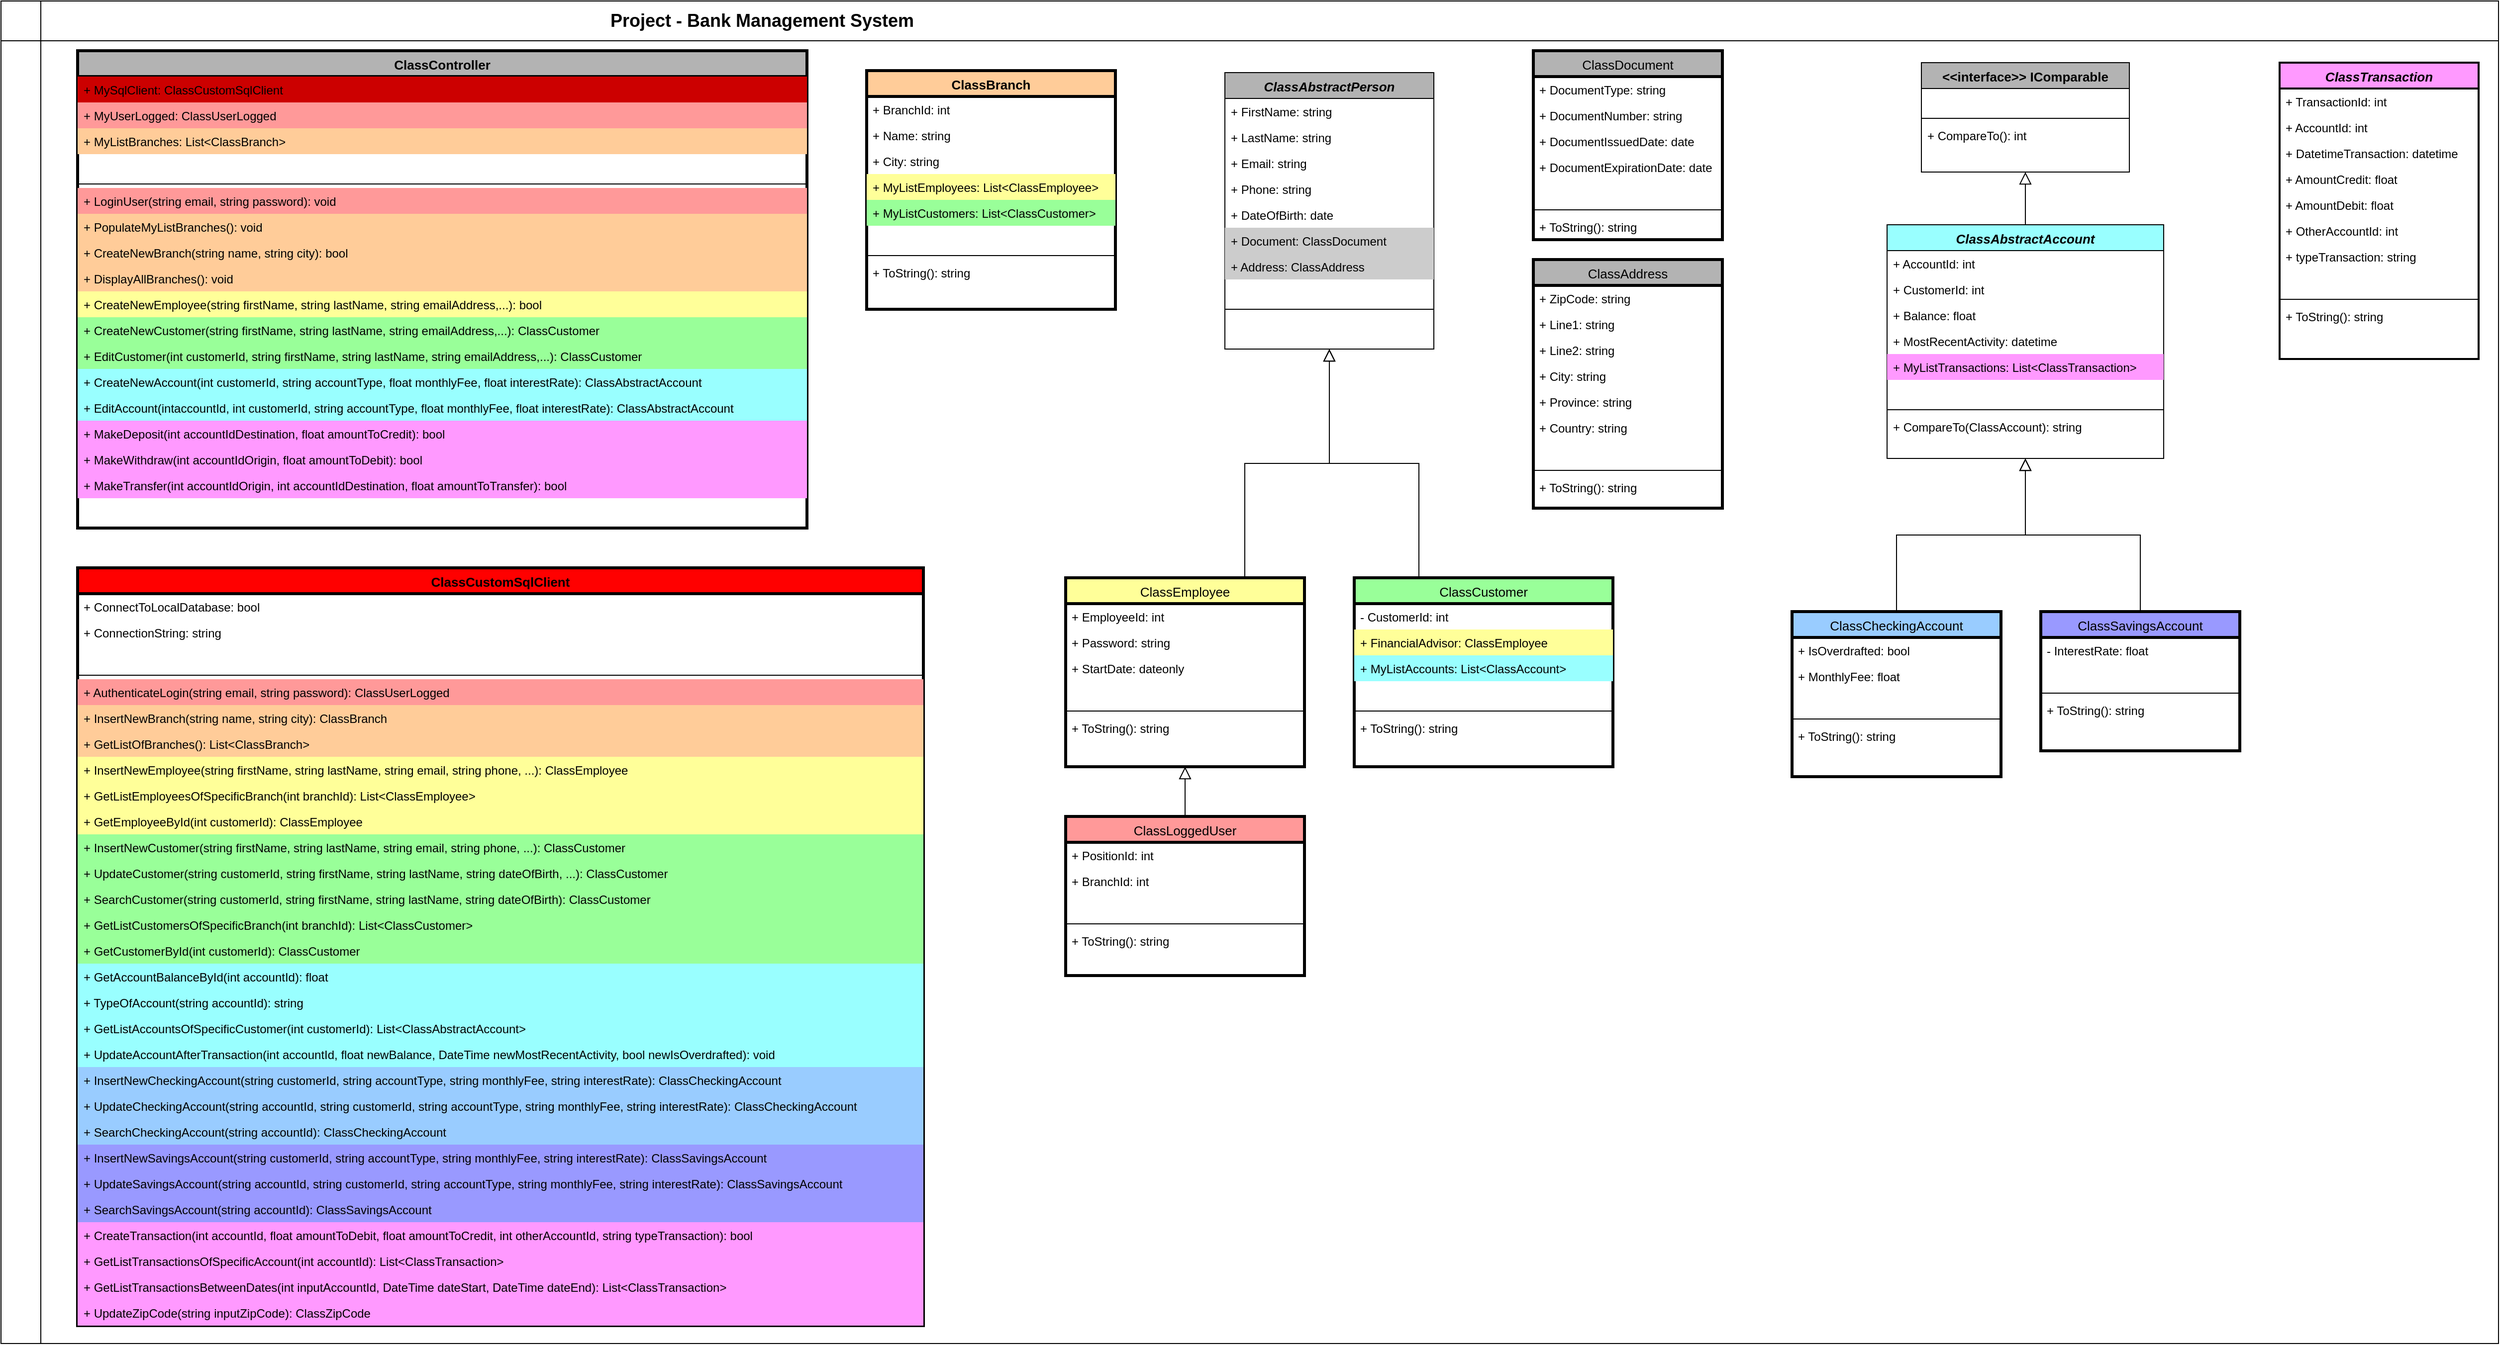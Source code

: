 <mxfile version="21.5.0" type="device">
  <diagram id="C5RBs43oDa-KdzZeNtuy" name="Page-1">
    <mxGraphModel dx="2551" dy="1335" grid="1" gridSize="10" guides="1" tooltips="1" connect="1" arrows="1" fold="1" page="1" pageScale="1" pageWidth="827" pageHeight="1169" math="0" shadow="0">
      <root>
        <mxCell id="WIyWlLk6GJQsqaUBKTNV-0" />
        <mxCell id="WIyWlLk6GJQsqaUBKTNV-1" parent="WIyWlLk6GJQsqaUBKTNV-0" />
        <mxCell id="bWELumP_BHfffEaQlAh1-49" value="" style="shape=internalStorage;whiteSpace=wrap;html=1;backgroundOutline=1;dx=40;dy=40;movable=1;resizable=1;rotatable=1;deletable=1;editable=1;locked=0;connectable=1;" parent="WIyWlLk6GJQsqaUBKTNV-1" vertex="1">
          <mxGeometry x="100" y="60" width="2510" height="1350" as="geometry" />
        </mxCell>
        <mxCell id="bWELumP_BHfffEaQlAh1-0" value="ClassBranch" style="swimlane;fontStyle=1;align=center;verticalAlign=top;childLayout=stackLayout;horizontal=1;startSize=26;horizontalStack=0;resizeParent=1;resizeLast=0;collapsible=1;marginBottom=0;rounded=0;shadow=0;strokeWidth=3;fillColor=#FFCC99;fontSize=13;" parent="WIyWlLk6GJQsqaUBKTNV-1" vertex="1">
          <mxGeometry x="970" y="130" width="250" height="240" as="geometry">
            <mxRectangle x="230" y="140" width="160" height="26" as="alternateBounds" />
          </mxGeometry>
        </mxCell>
        <mxCell id="_OIX7uprU67MnlCqu99Z-2" value="+ BranchId: int" style="text;align=left;verticalAlign=top;spacingLeft=4;spacingRight=4;overflow=hidden;rotatable=0;points=[[0,0.5],[1,0.5]];portConstraint=eastwest;rounded=0;shadow=0;html=0;" parent="bWELumP_BHfffEaQlAh1-0" vertex="1">
          <mxGeometry y="26" width="250" height="26" as="geometry" />
        </mxCell>
        <mxCell id="bWELumP_BHfffEaQlAh1-7" value="+ Name: string" style="text;align=left;verticalAlign=top;spacingLeft=4;spacingRight=4;overflow=hidden;rotatable=0;points=[[0,0.5],[1,0.5]];portConstraint=eastwest;rounded=0;shadow=0;html=0;" parent="bWELumP_BHfffEaQlAh1-0" vertex="1">
          <mxGeometry y="52" width="250" height="26" as="geometry" />
        </mxCell>
        <mxCell id="bWELumP_BHfffEaQlAh1-3" value="+ City: string" style="text;align=left;verticalAlign=top;spacingLeft=4;spacingRight=4;overflow=hidden;rotatable=0;points=[[0,0.5],[1,0.5]];portConstraint=eastwest;rounded=0;shadow=0;html=0;" parent="bWELumP_BHfffEaQlAh1-0" vertex="1">
          <mxGeometry y="78" width="250" height="26" as="geometry" />
        </mxCell>
        <mxCell id="bWELumP_BHfffEaQlAh1-2" value="+ MyListEmployees: List&lt;ClassEmployee&gt;" style="text;align=left;verticalAlign=top;spacingLeft=4;spacingRight=4;overflow=hidden;rotatable=0;points=[[0,0.5],[1,0.5]];portConstraint=eastwest;rounded=0;shadow=0;html=0;fillColor=#FFFF99;" parent="bWELumP_BHfffEaQlAh1-0" vertex="1">
          <mxGeometry y="104" width="250" height="26" as="geometry" />
        </mxCell>
        <mxCell id="bWELumP_BHfffEaQlAh1-1" value="+ MyListCustomers: List&lt;ClassCustomer&gt;" style="text;align=left;verticalAlign=top;spacingLeft=4;spacingRight=4;overflow=hidden;rotatable=0;points=[[0,0.5],[1,0.5]];portConstraint=eastwest;fillColor=#99FF99;" parent="bWELumP_BHfffEaQlAh1-0" vertex="1">
          <mxGeometry y="130" width="250" height="26" as="geometry" />
        </mxCell>
        <mxCell id="j_w2-yclpcb8d9SSP0bC-12" value=" " style="text;align=left;verticalAlign=top;spacingLeft=4;spacingRight=4;overflow=hidden;rotatable=0;points=[[0,0.5],[1,0.5]];portConstraint=eastwest;rounded=0;shadow=0;html=0;" parent="bWELumP_BHfffEaQlAh1-0" vertex="1">
          <mxGeometry y="156" width="250" height="26" as="geometry" />
        </mxCell>
        <mxCell id="bWELumP_BHfffEaQlAh1-4" value="" style="line;html=1;strokeWidth=1;align=left;verticalAlign=middle;spacingTop=-1;spacingLeft=3;spacingRight=3;rotatable=0;labelPosition=right;points=[];portConstraint=eastwest;" parent="bWELumP_BHfffEaQlAh1-0" vertex="1">
          <mxGeometry y="182" width="250" height="8" as="geometry" />
        </mxCell>
        <mxCell id="bWELumP_BHfffEaQlAh1-11" value="+ ToString(): string" style="text;align=left;verticalAlign=top;spacingLeft=4;spacingRight=4;overflow=hidden;rotatable=0;points=[[0,0.5],[1,0.5]];portConstraint=eastwest;" parent="bWELumP_BHfffEaQlAh1-0" vertex="1">
          <mxGeometry y="190" width="250" height="26" as="geometry" />
        </mxCell>
        <mxCell id="bWELumP_BHfffEaQlAh1-12" value="ClassAbstractPerson" style="swimlane;fontStyle=3;align=center;verticalAlign=top;childLayout=stackLayout;horizontal=1;startSize=26;horizontalStack=0;resizeParent=1;resizeLast=0;collapsible=1;marginBottom=0;rounded=0;shadow=0;strokeWidth=1;fillColor=#B3B3B3;fontSize=13;" parent="WIyWlLk6GJQsqaUBKTNV-1" vertex="1">
          <mxGeometry x="1330" y="132" width="210" height="278" as="geometry">
            <mxRectangle x="230" y="140" width="160" height="26" as="alternateBounds" />
          </mxGeometry>
        </mxCell>
        <mxCell id="SCwp3JF2IgFrRKz5RJRV-0" value="+ FirstName: string" style="text;align=left;verticalAlign=top;spacingLeft=4;spacingRight=4;overflow=hidden;rotatable=0;points=[[0,0.5],[1,0.5]];portConstraint=eastwest;rounded=0;shadow=0;html=0;" parent="bWELumP_BHfffEaQlAh1-12" vertex="1">
          <mxGeometry y="26" width="210" height="26" as="geometry" />
        </mxCell>
        <mxCell id="SCwp3JF2IgFrRKz5RJRV-1" value="+ LastName: string" style="text;align=left;verticalAlign=top;spacingLeft=4;spacingRight=4;overflow=hidden;rotatable=0;points=[[0,0.5],[1,0.5]];portConstraint=eastwest;rounded=0;shadow=0;html=0;" parent="bWELumP_BHfffEaQlAh1-12" vertex="1">
          <mxGeometry y="52" width="210" height="26" as="geometry" />
        </mxCell>
        <mxCell id="IxDawxTMTsxduQkfH4O1-29" value="+ Email: string" style="text;align=left;verticalAlign=top;spacingLeft=4;spacingRight=4;overflow=hidden;rotatable=0;points=[[0,0.5],[1,0.5]];portConstraint=eastwest;rounded=0;shadow=0;html=0;" parent="bWELumP_BHfffEaQlAh1-12" vertex="1">
          <mxGeometry y="78" width="210" height="26" as="geometry" />
        </mxCell>
        <mxCell id="SCwp3JF2IgFrRKz5RJRV-6" value="+ Phone: string" style="text;align=left;verticalAlign=top;spacingLeft=4;spacingRight=4;overflow=hidden;rotatable=0;points=[[0,0.5],[1,0.5]];portConstraint=eastwest;rounded=0;shadow=0;html=0;" parent="bWELumP_BHfffEaQlAh1-12" vertex="1">
          <mxGeometry y="104" width="210" height="26" as="geometry" />
        </mxCell>
        <mxCell id="SCwp3JF2IgFrRKz5RJRV-3" value="+ DateOfBirth: date" style="text;align=left;verticalAlign=top;spacingLeft=4;spacingRight=4;overflow=hidden;rotatable=0;points=[[0,0.5],[1,0.5]];portConstraint=eastwest;rounded=0;shadow=0;html=0;" parent="bWELumP_BHfffEaQlAh1-12" vertex="1">
          <mxGeometry y="130" width="210" height="26" as="geometry" />
        </mxCell>
        <mxCell id="SCwp3JF2IgFrRKz5RJRV-2" value="+ Document: ClassDocument" style="text;align=left;verticalAlign=top;spacingLeft=4;spacingRight=4;overflow=hidden;rotatable=0;points=[[0,0.5],[1,0.5]];portConstraint=eastwest;rounded=0;shadow=0;html=0;fillColor=#CCCCCC;" parent="bWELumP_BHfffEaQlAh1-12" vertex="1">
          <mxGeometry y="156" width="210" height="26" as="geometry" />
        </mxCell>
        <mxCell id="SCwp3JF2IgFrRKz5RJRV-4" value="+ Address: ClassAddress" style="text;align=left;verticalAlign=top;spacingLeft=4;spacingRight=4;overflow=hidden;rotatable=0;points=[[0,0.5],[1,0.5]];portConstraint=eastwest;rounded=0;shadow=0;html=0;fillColor=#CCCCCC;" parent="bWELumP_BHfffEaQlAh1-12" vertex="1">
          <mxGeometry y="182" width="210" height="26" as="geometry" />
        </mxCell>
        <mxCell id="j_w2-yclpcb8d9SSP0bC-13" value=" " style="text;align=left;verticalAlign=top;spacingLeft=4;spacingRight=4;overflow=hidden;rotatable=0;points=[[0,0.5],[1,0.5]];portConstraint=eastwest;rounded=0;shadow=0;html=0;" parent="bWELumP_BHfffEaQlAh1-12" vertex="1">
          <mxGeometry y="208" width="210" height="26" as="geometry" />
        </mxCell>
        <mxCell id="bWELumP_BHfffEaQlAh1-17" value="" style="line;html=1;strokeWidth=1;align=left;verticalAlign=middle;spacingTop=-1;spacingLeft=3;spacingRight=3;rotatable=0;labelPosition=right;points=[];portConstraint=eastwest;" parent="bWELumP_BHfffEaQlAh1-12" vertex="1">
          <mxGeometry y="234" width="210" height="8" as="geometry" />
        </mxCell>
        <mxCell id="bWELumP_BHfffEaQlAh1-23" value="ClassController" style="swimlane;fontStyle=1;align=center;verticalAlign=top;childLayout=stackLayout;horizontal=1;startSize=26;horizontalStack=0;resizeParent=1;resizeLast=0;collapsible=1;marginBottom=0;rounded=0;shadow=0;strokeWidth=3;fillColor=#B3B3B3;fontSize=13;" parent="WIyWlLk6GJQsqaUBKTNV-1" vertex="1">
          <mxGeometry x="177" y="110" width="733" height="480" as="geometry">
            <mxRectangle x="230" y="140" width="160" height="26" as="alternateBounds" />
          </mxGeometry>
        </mxCell>
        <mxCell id="IxDawxTMTsxduQkfH4O1-27" value="+ MySqlClient: ClassCustomSqlClient " style="text;align=left;verticalAlign=top;spacingLeft=4;spacingRight=4;overflow=hidden;rotatable=0;points=[[0,0.5],[1,0.5]];portConstraint=eastwest;rounded=0;shadow=0;html=0;fillColor=#CC0000;" parent="bWELumP_BHfffEaQlAh1-23" vertex="1">
          <mxGeometry y="26" width="733" height="26" as="geometry" />
        </mxCell>
        <mxCell id="P_RWplNVgwr7PQFw1oM7-15" value="+ MyUserLogged: ClassUserLogged" style="text;align=left;verticalAlign=top;spacingLeft=4;spacingRight=4;overflow=hidden;rotatable=0;points=[[0,0.5],[1,0.5]];portConstraint=eastwest;rounded=0;shadow=0;html=0;fillColor=#FF9999;" parent="bWELumP_BHfffEaQlAh1-23" vertex="1">
          <mxGeometry y="52" width="733" height="26" as="geometry" />
        </mxCell>
        <mxCell id="bWELumP_BHfffEaQlAh1-25" value="+ MyListBranches: List&lt;ClassBranch&gt;" style="text;align=left;verticalAlign=top;spacingLeft=4;spacingRight=4;overflow=hidden;rotatable=0;points=[[0,0.5],[1,0.5]];portConstraint=eastwest;rounded=0;shadow=0;html=0;fillColor=#FFCC99;" parent="bWELumP_BHfffEaQlAh1-23" vertex="1">
          <mxGeometry y="78" width="733" height="26" as="geometry" />
        </mxCell>
        <mxCell id="j_w2-yclpcb8d9SSP0bC-10" value=" " style="text;align=left;verticalAlign=top;spacingLeft=4;spacingRight=4;overflow=hidden;rotatable=0;points=[[0,0.5],[1,0.5]];portConstraint=eastwest;rounded=0;shadow=0;html=0;" parent="bWELumP_BHfffEaQlAh1-23" vertex="1">
          <mxGeometry y="104" width="733" height="26" as="geometry" />
        </mxCell>
        <mxCell id="bWELumP_BHfffEaQlAh1-26" value="" style="line;html=1;strokeWidth=1;align=left;verticalAlign=middle;spacingTop=-1;spacingLeft=3;spacingRight=3;rotatable=0;labelPosition=right;points=[];portConstraint=eastwest;" parent="bWELumP_BHfffEaQlAh1-23" vertex="1">
          <mxGeometry y="130" width="733" height="8" as="geometry" />
        </mxCell>
        <mxCell id="P_RWplNVgwr7PQFw1oM7-16" value="+ LoginUser(string email, string password): void" style="text;align=left;verticalAlign=top;spacingLeft=4;spacingRight=4;overflow=hidden;rotatable=0;points=[[0,0.5],[1,0.5]];portConstraint=eastwest;rounded=0;shadow=0;html=0;fillColor=#FF9999;" parent="bWELumP_BHfffEaQlAh1-23" vertex="1">
          <mxGeometry y="138" width="733" height="26" as="geometry" />
        </mxCell>
        <mxCell id="tEGWV4L5k7gkgiE-7W8W-2" value="+ PopulateMyListBranches(): void" style="text;align=left;verticalAlign=top;spacingLeft=4;spacingRight=4;overflow=hidden;rotatable=0;points=[[0,0.5],[1,0.5]];portConstraint=eastwest;rounded=0;shadow=0;html=0;fillColor=#FFCC99;" parent="bWELumP_BHfffEaQlAh1-23" vertex="1">
          <mxGeometry y="164" width="733" height="26" as="geometry" />
        </mxCell>
        <mxCell id="7AFvBBdns0E0zydLUYi4-0" value="+ CreateNewBranch(string name, string city): bool" style="text;align=left;verticalAlign=top;spacingLeft=4;spacingRight=4;overflow=hidden;rotatable=0;points=[[0,0.5],[1,0.5]];portConstraint=eastwest;rounded=0;shadow=0;html=0;fillColor=#FFCC99;" parent="bWELumP_BHfffEaQlAh1-23" vertex="1">
          <mxGeometry y="190" width="733" height="26" as="geometry" />
        </mxCell>
        <mxCell id="P_RWplNVgwr7PQFw1oM7-17" value="+ DisplayAllBranches(): void" style="text;align=left;verticalAlign=top;spacingLeft=4;spacingRight=4;overflow=hidden;rotatable=0;points=[[0,0.5],[1,0.5]];portConstraint=eastwest;rounded=0;shadow=0;html=0;fillColor=#FFCC99;" parent="bWELumP_BHfffEaQlAh1-23" vertex="1">
          <mxGeometry y="216" width="733" height="26" as="geometry" />
        </mxCell>
        <mxCell id="j_w2-yclpcb8d9SSP0bC-6" value="+ CreateNewEmployee(string firstName, string lastName, string emailAddress,...): bool" style="text;align=left;verticalAlign=top;spacingLeft=4;spacingRight=4;overflow=hidden;rotatable=0;points=[[0,0.5],[1,0.5]];portConstraint=eastwest;rounded=0;shadow=0;html=0;fillColor=#FFFF99;" parent="bWELumP_BHfffEaQlAh1-23" vertex="1">
          <mxGeometry y="242" width="733" height="26" as="geometry" />
        </mxCell>
        <mxCell id="j_w2-yclpcb8d9SSP0bC-7" value="+ CreateNewCustomer(string firstName, string lastName, string emailAddress,...): ClassCustomer" style="text;align=left;verticalAlign=top;spacingLeft=4;spacingRight=4;overflow=hidden;rotatable=0;points=[[0,0.5],[1,0.5]];portConstraint=eastwest;rounded=0;shadow=0;html=0;fillColor=#99FF99;" parent="bWELumP_BHfffEaQlAh1-23" vertex="1">
          <mxGeometry y="268" width="733" height="26" as="geometry" />
        </mxCell>
        <mxCell id="j_w2-yclpcb8d9SSP0bC-8" value="+ EditCustomer(int customerId, string firstName, string lastName, string emailAddress,...): ClassCustomer" style="text;align=left;verticalAlign=top;spacingLeft=4;spacingRight=4;overflow=hidden;rotatable=0;points=[[0,0.5],[1,0.5]];portConstraint=eastwest;rounded=0;shadow=0;html=0;fillColor=#99FF99;" parent="bWELumP_BHfffEaQlAh1-23" vertex="1">
          <mxGeometry y="294" width="733" height="26" as="geometry" />
        </mxCell>
        <mxCell id="j_w2-yclpcb8d9SSP0bC-1" value="+ CreateNewAccount(int customerId, string accountType, float monthlyFee, float interestRate): ClassAbstractAccount" style="text;align=left;verticalAlign=top;spacingLeft=4;spacingRight=4;overflow=hidden;rotatable=0;points=[[0,0.5],[1,0.5]];portConstraint=eastwest;rounded=0;shadow=0;html=0;fillColor=#99FFFF;" parent="bWELumP_BHfffEaQlAh1-23" vertex="1">
          <mxGeometry y="320" width="733" height="26" as="geometry" />
        </mxCell>
        <mxCell id="j_w2-yclpcb8d9SSP0bC-9" value="+ EditAccount(intaccountId, int customerId, string accountType, float monthlyFee, float interestRate): ClassAbstractAccount" style="text;align=left;verticalAlign=top;spacingLeft=4;spacingRight=4;overflow=hidden;rotatable=0;points=[[0,0.5],[1,0.5]];portConstraint=eastwest;rounded=0;shadow=0;html=0;fillColor=#99FFFF;" parent="bWELumP_BHfffEaQlAh1-23" vertex="1">
          <mxGeometry y="346" width="733" height="26" as="geometry" />
        </mxCell>
        <mxCell id="P_RWplNVgwr7PQFw1oM7-18" value="+ MakeDeposit(int accountIdDestination, float amountToCredit): bool" style="text;align=left;verticalAlign=top;spacingLeft=4;spacingRight=4;overflow=hidden;rotatable=0;points=[[0,0.5],[1,0.5]];portConstraint=eastwest;rounded=0;shadow=0;html=0;fillColor=#FF99FF;" parent="bWELumP_BHfffEaQlAh1-23" vertex="1">
          <mxGeometry y="372" width="733" height="26" as="geometry" />
        </mxCell>
        <mxCell id="P_RWplNVgwr7PQFw1oM7-19" value="+ MakeWithdraw(int accountIdOrigin, float amountToDebit): bool" style="text;align=left;verticalAlign=top;spacingLeft=4;spacingRight=4;overflow=hidden;rotatable=0;points=[[0,0.5],[1,0.5]];portConstraint=eastwest;rounded=0;shadow=0;html=0;fillColor=#FF99FF;" parent="bWELumP_BHfffEaQlAh1-23" vertex="1">
          <mxGeometry y="398" width="733" height="26" as="geometry" />
        </mxCell>
        <mxCell id="P_RWplNVgwr7PQFw1oM7-20" value="+ MakeTransfer(int accountIdOrigin, int accountIdDestination, float amountToTransfer): bool" style="text;align=left;verticalAlign=top;spacingLeft=4;spacingRight=4;overflow=hidden;rotatable=0;points=[[0,0.5],[1,0.5]];portConstraint=eastwest;rounded=0;shadow=0;html=0;fillColor=#FF99FF;" parent="bWELumP_BHfffEaQlAh1-23" vertex="1">
          <mxGeometry y="424" width="733" height="26" as="geometry" />
        </mxCell>
        <mxCell id="bWELumP_BHfffEaQlAh1-38" value="ClassCustomer" style="swimlane;fontStyle=0;align=center;verticalAlign=top;childLayout=stackLayout;horizontal=1;startSize=26;horizontalStack=0;resizeParent=1;resizeLast=0;collapsible=1;marginBottom=0;rounded=0;shadow=0;strokeWidth=3;fillColor=#99FF99;fontSize=13;" parent="WIyWlLk6GJQsqaUBKTNV-1" vertex="1">
          <mxGeometry x="1460" y="640" width="260" height="190" as="geometry">
            <mxRectangle x="130" y="380" width="160" height="26" as="alternateBounds" />
          </mxGeometry>
        </mxCell>
        <mxCell id="bWELumP_BHfffEaQlAh1-40" value="- CustomerId: int" style="text;align=left;verticalAlign=top;spacingLeft=4;spacingRight=4;overflow=hidden;rotatable=0;points=[[0,0.5],[1,0.5]];portConstraint=eastwest;rounded=0;shadow=0;html=0;" parent="bWELumP_BHfffEaQlAh1-38" vertex="1">
          <mxGeometry y="26" width="260" height="26" as="geometry" />
        </mxCell>
        <mxCell id="IxDawxTMTsxduQkfH4O1-41" value="+ FinancialAdvisor: ClassEmployee" style="text;align=left;verticalAlign=top;spacingLeft=4;spacingRight=4;overflow=hidden;rotatable=0;points=[[0,0.5],[1,0.5]];portConstraint=eastwest;rounded=0;shadow=0;html=0;fillColor=#FFFF99;" parent="bWELumP_BHfffEaQlAh1-38" vertex="1">
          <mxGeometry y="52" width="260" height="26" as="geometry" />
        </mxCell>
        <mxCell id="IxDawxTMTsxduQkfH4O1-26" value="+ MyListAccounts: List&lt;ClassAccount&gt;" style="text;align=left;verticalAlign=top;spacingLeft=4;spacingRight=4;overflow=hidden;rotatable=0;points=[[0,0.5],[1,0.5]];portConstraint=eastwest;rounded=0;shadow=0;html=0;fillColor=#99FFFF;" parent="bWELumP_BHfffEaQlAh1-38" vertex="1">
          <mxGeometry y="78" width="260" height="26" as="geometry" />
        </mxCell>
        <mxCell id="j_w2-yclpcb8d9SSP0bC-16" value=" " style="text;align=left;verticalAlign=top;spacingLeft=4;spacingRight=4;overflow=hidden;rotatable=0;points=[[0,0.5],[1,0.5]];portConstraint=eastwest;rounded=0;shadow=0;html=0;" parent="bWELumP_BHfffEaQlAh1-38" vertex="1">
          <mxGeometry y="104" width="260" height="26" as="geometry" />
        </mxCell>
        <mxCell id="bWELumP_BHfffEaQlAh1-41" value="" style="line;html=1;strokeWidth=1;align=left;verticalAlign=middle;spacingTop=-1;spacingLeft=3;spacingRight=3;rotatable=0;labelPosition=right;points=[];portConstraint=eastwest;" parent="bWELumP_BHfffEaQlAh1-38" vertex="1">
          <mxGeometry y="130" width="260" height="8" as="geometry" />
        </mxCell>
        <mxCell id="_OIX7uprU67MnlCqu99Z-14" value="+ ToString(): string" style="text;align=left;verticalAlign=top;spacingLeft=4;spacingRight=4;overflow=hidden;rotatable=0;points=[[0,0.5],[1,0.5]];portConstraint=eastwest;" parent="bWELumP_BHfffEaQlAh1-38" vertex="1">
          <mxGeometry y="138" width="260" height="26" as="geometry" />
        </mxCell>
        <mxCell id="bWELumP_BHfffEaQlAh1-44" value="" style="endArrow=block;endSize=10;endFill=0;shadow=0;strokeWidth=1;rounded=0;edgeStyle=elbowEdgeStyle;elbow=vertical;exitX=0.25;exitY=0;exitDx=0;exitDy=0;" parent="WIyWlLk6GJQsqaUBKTNV-1" source="bWELumP_BHfffEaQlAh1-38" target="bWELumP_BHfffEaQlAh1-12" edge="1">
          <mxGeometry width="160" relative="1" as="geometry">
            <mxPoint x="1200" y="261" as="sourcePoint" />
            <mxPoint x="1315" y="440" as="targetPoint" />
          </mxGeometry>
        </mxCell>
        <mxCell id="bWELumP_BHfffEaQlAh1-45" value="ClassEmployee" style="swimlane;fontStyle=0;align=center;verticalAlign=top;childLayout=stackLayout;horizontal=1;startSize=26;horizontalStack=0;resizeParent=1;resizeLast=0;collapsible=1;marginBottom=0;rounded=0;shadow=0;strokeWidth=3;fillColor=#FFFF99;fontSize=13;" parent="WIyWlLk6GJQsqaUBKTNV-1" vertex="1">
          <mxGeometry x="1170" y="640" width="240" height="190" as="geometry">
            <mxRectangle x="340" y="380" width="170" height="26" as="alternateBounds" />
          </mxGeometry>
        </mxCell>
        <mxCell id="bWELumP_BHfffEaQlAh1-46" value="+ EmployeeId: int" style="text;align=left;verticalAlign=top;spacingLeft=4;spacingRight=4;overflow=hidden;rotatable=0;points=[[0,0.5],[1,0.5]];portConstraint=eastwest;" parent="bWELumP_BHfffEaQlAh1-45" vertex="1">
          <mxGeometry y="26" width="240" height="26" as="geometry" />
        </mxCell>
        <mxCell id="IxDawxTMTsxduQkfH4O1-28" value="+ Password: string" style="text;align=left;verticalAlign=top;spacingLeft=4;spacingRight=4;overflow=hidden;rotatable=0;points=[[0,0.5],[1,0.5]];portConstraint=eastwest;rounded=0;shadow=0;html=0;" parent="bWELumP_BHfffEaQlAh1-45" vertex="1">
          <mxGeometry y="52" width="240" height="26" as="geometry" />
        </mxCell>
        <mxCell id="IxDawxTMTsxduQkfH4O1-1" value="+ StartDate: dateonly" style="text;align=left;verticalAlign=top;spacingLeft=4;spacingRight=4;overflow=hidden;rotatable=0;points=[[0,0.5],[1,0.5]];portConstraint=eastwest;" parent="bWELumP_BHfffEaQlAh1-45" vertex="1">
          <mxGeometry y="78" width="240" height="26" as="geometry" />
        </mxCell>
        <mxCell id="j_w2-yclpcb8d9SSP0bC-14" value=" " style="text;align=left;verticalAlign=top;spacingLeft=4;spacingRight=4;overflow=hidden;rotatable=0;points=[[0,0.5],[1,0.5]];portConstraint=eastwest;" parent="bWELumP_BHfffEaQlAh1-45" vertex="1">
          <mxGeometry y="104" width="240" height="26" as="geometry" />
        </mxCell>
        <mxCell id="bWELumP_BHfffEaQlAh1-47" value="" style="line;html=1;strokeWidth=1;align=left;verticalAlign=middle;spacingTop=-1;spacingLeft=3;spacingRight=3;rotatable=0;labelPosition=right;points=[];portConstraint=eastwest;" parent="bWELumP_BHfffEaQlAh1-45" vertex="1">
          <mxGeometry y="130" width="240" height="8" as="geometry" />
        </mxCell>
        <mxCell id="_OIX7uprU67MnlCqu99Z-16" value="+ ToString(): string" style="text;align=left;verticalAlign=top;spacingLeft=4;spacingRight=4;overflow=hidden;rotatable=0;points=[[0,0.5],[1,0.5]];portConstraint=eastwest;" parent="bWELumP_BHfffEaQlAh1-45" vertex="1">
          <mxGeometry y="138" width="240" height="26" as="geometry" />
        </mxCell>
        <mxCell id="bWELumP_BHfffEaQlAh1-48" value="" style="endArrow=block;endSize=10;endFill=0;shadow=0;strokeWidth=1;rounded=0;edgeStyle=elbowEdgeStyle;elbow=vertical;exitX=0.75;exitY=0;exitDx=0;exitDy=0;" parent="WIyWlLk6GJQsqaUBKTNV-1" source="bWELumP_BHfffEaQlAh1-45" target="bWELumP_BHfffEaQlAh1-12" edge="1">
          <mxGeometry width="160" relative="1" as="geometry">
            <mxPoint x="1210" y="431" as="sourcePoint" />
            <mxPoint x="1315" y="440" as="targetPoint" />
          </mxGeometry>
        </mxCell>
        <mxCell id="_OIX7uprU67MnlCqu99Z-0" value="&lt;b style=&quot;&quot;&gt;&lt;font style=&quot;font-size: 18px;&quot;&gt;Project - Bank Management System&lt;/font&gt;&lt;/b&gt;" style="text;strokeColor=none;align=center;fillColor=none;html=1;verticalAlign=middle;whiteSpace=wrap;rounded=0;fontSize=16;" parent="WIyWlLk6GJQsqaUBKTNV-1" vertex="1">
          <mxGeometry x="670" y="70" width="390" height="20" as="geometry" />
        </mxCell>
        <mxCell id="IxDawxTMTsxduQkfH4O1-3" value="ClassAbstractAccount" style="swimlane;fontStyle=3;align=center;verticalAlign=top;childLayout=stackLayout;horizontal=1;startSize=26;horizontalStack=0;resizeParent=1;resizeLast=0;collapsible=1;marginBottom=0;rounded=0;shadow=0;strokeWidth=1;fillColor=#99FFFF;fontSize=13;" parent="WIyWlLk6GJQsqaUBKTNV-1" vertex="1">
          <mxGeometry x="1995.5" y="285" width="278" height="235" as="geometry">
            <mxRectangle x="230" y="140" width="160" height="26" as="alternateBounds" />
          </mxGeometry>
        </mxCell>
        <mxCell id="IxDawxTMTsxduQkfH4O1-4" value="+ AccountId: int" style="text;align=left;verticalAlign=top;spacingLeft=4;spacingRight=4;overflow=hidden;rotatable=0;points=[[0,0.5],[1,0.5]];portConstraint=eastwest;" parent="IxDawxTMTsxduQkfH4O1-3" vertex="1">
          <mxGeometry y="26" width="278" height="26" as="geometry" />
        </mxCell>
        <mxCell id="P_RWplNVgwr7PQFw1oM7-4" value="+ CustomerId: int" style="text;align=left;verticalAlign=top;spacingLeft=4;spacingRight=4;overflow=hidden;rotatable=0;points=[[0,0.5],[1,0.5]];portConstraint=eastwest;" parent="IxDawxTMTsxduQkfH4O1-3" vertex="1">
          <mxGeometry y="52" width="278" height="26" as="geometry" />
        </mxCell>
        <mxCell id="IxDawxTMTsxduQkfH4O1-5" value="+ Balance: float" style="text;align=left;verticalAlign=top;spacingLeft=4;spacingRight=4;overflow=hidden;rotatable=0;points=[[0,0.5],[1,0.5]];portConstraint=eastwest;rounded=0;shadow=0;html=0;" parent="IxDawxTMTsxduQkfH4O1-3" vertex="1">
          <mxGeometry y="78" width="278" height="26" as="geometry" />
        </mxCell>
        <mxCell id="IxDawxTMTsxduQkfH4O1-6" value="+ MostRecentActivity: datetime" style="text;align=left;verticalAlign=top;spacingLeft=4;spacingRight=4;overflow=hidden;rotatable=0;points=[[0,0.5],[1,0.5]];portConstraint=eastwest;rounded=0;shadow=0;html=0;" parent="IxDawxTMTsxduQkfH4O1-3" vertex="1">
          <mxGeometry y="104" width="278" height="26" as="geometry" />
        </mxCell>
        <mxCell id="IxDawxTMTsxduQkfH4O1-67" value="+ MyListTransactions: List&lt;ClassTransaction&gt;" style="text;align=left;verticalAlign=top;spacingLeft=4;spacingRight=4;overflow=hidden;rotatable=0;points=[[0,0.5],[1,0.5]];portConstraint=eastwest;rounded=0;shadow=0;html=0;fillColor=#FF99FF;" parent="IxDawxTMTsxduQkfH4O1-3" vertex="1">
          <mxGeometry y="130" width="278" height="26" as="geometry" />
        </mxCell>
        <mxCell id="j_w2-yclpcb8d9SSP0bC-19" value=" " style="text;align=left;verticalAlign=top;spacingLeft=4;spacingRight=4;overflow=hidden;rotatable=0;points=[[0,0.5],[1,0.5]];portConstraint=eastwest;rounded=0;shadow=0;html=0;" parent="IxDawxTMTsxduQkfH4O1-3" vertex="1">
          <mxGeometry y="156" width="278" height="26" as="geometry" />
        </mxCell>
        <mxCell id="IxDawxTMTsxduQkfH4O1-7" value="" style="line;html=1;strokeWidth=1;align=left;verticalAlign=middle;spacingTop=-1;spacingLeft=3;spacingRight=3;rotatable=0;labelPosition=right;points=[];portConstraint=eastwest;" parent="IxDawxTMTsxduQkfH4O1-3" vertex="1">
          <mxGeometry y="182" width="278" height="8" as="geometry" />
        </mxCell>
        <mxCell id="IxDawxTMTsxduQkfH4O1-8" value="+ CompareTo(ClassAccount): string" style="text;align=left;verticalAlign=top;spacingLeft=4;spacingRight=4;overflow=hidden;rotatable=0;points=[[0,0.5],[1,0.5]];portConstraint=eastwest;" parent="IxDawxTMTsxduQkfH4O1-3" vertex="1">
          <mxGeometry y="190" width="278" height="26" as="geometry" />
        </mxCell>
        <mxCell id="IxDawxTMTsxduQkfH4O1-9" value="ClassCheckingAccount" style="swimlane;fontStyle=0;align=center;verticalAlign=top;childLayout=stackLayout;horizontal=1;startSize=26;horizontalStack=0;resizeParent=1;resizeLast=0;collapsible=1;marginBottom=0;rounded=0;shadow=0;strokeWidth=3;fillColor=#99CCFF;fontSize=13;" parent="WIyWlLk6GJQsqaUBKTNV-1" vertex="1">
          <mxGeometry x="1900" y="674" width="210" height="166" as="geometry">
            <mxRectangle x="130" y="380" width="160" height="26" as="alternateBounds" />
          </mxGeometry>
        </mxCell>
        <mxCell id="IxDawxTMTsxduQkfH4O1-10" value="+ IsOverdrafted: bool" style="text;align=left;verticalAlign=top;spacingLeft=4;spacingRight=4;overflow=hidden;rotatable=0;points=[[0,0.5],[1,0.5]];portConstraint=eastwest;rounded=0;shadow=0;html=0;" parent="IxDawxTMTsxduQkfH4O1-9" vertex="1">
          <mxGeometry y="26" width="210" height="26" as="geometry" />
        </mxCell>
        <mxCell id="P_RWplNVgwr7PQFw1oM7-3" value="+ MonthlyFee: float" style="text;align=left;verticalAlign=top;spacingLeft=4;spacingRight=4;overflow=hidden;rotatable=0;points=[[0,0.5],[1,0.5]];portConstraint=eastwest;rounded=0;shadow=0;html=0;" parent="IxDawxTMTsxduQkfH4O1-9" vertex="1">
          <mxGeometry y="52" width="210" height="26" as="geometry" />
        </mxCell>
        <mxCell id="j_w2-yclpcb8d9SSP0bC-20" value=" " style="text;align=left;verticalAlign=top;spacingLeft=4;spacingRight=4;overflow=hidden;rotatable=0;points=[[0,0.5],[1,0.5]];portConstraint=eastwest;rounded=0;shadow=0;html=0;" parent="IxDawxTMTsxduQkfH4O1-9" vertex="1">
          <mxGeometry y="78" width="210" height="26" as="geometry" />
        </mxCell>
        <mxCell id="IxDawxTMTsxduQkfH4O1-11" value="" style="line;html=1;strokeWidth=1;align=left;verticalAlign=middle;spacingTop=-1;spacingLeft=3;spacingRight=3;rotatable=0;labelPosition=right;points=[];portConstraint=eastwest;" parent="IxDawxTMTsxduQkfH4O1-9" vertex="1">
          <mxGeometry y="104" width="210" height="8" as="geometry" />
        </mxCell>
        <mxCell id="IxDawxTMTsxduQkfH4O1-71" value="+ ToString(): string" style="text;align=left;verticalAlign=top;spacingLeft=4;spacingRight=4;overflow=hidden;rotatable=0;points=[[0,0.5],[1,0.5]];portConstraint=eastwest;" parent="IxDawxTMTsxduQkfH4O1-9" vertex="1">
          <mxGeometry y="112" width="210" height="26" as="geometry" />
        </mxCell>
        <mxCell id="IxDawxTMTsxduQkfH4O1-13" value="" style="endArrow=block;endSize=10;endFill=0;shadow=0;strokeWidth=1;rounded=0;edgeStyle=elbowEdgeStyle;elbow=vertical;entryX=0.5;entryY=1;entryDx=0;entryDy=0;" parent="WIyWlLk6GJQsqaUBKTNV-1" source="IxDawxTMTsxduQkfH4O1-9" target="IxDawxTMTsxduQkfH4O1-3" edge="1">
          <mxGeometry width="160" relative="1" as="geometry">
            <mxPoint x="1752" y="369" as="sourcePoint" />
            <mxPoint x="1872" y="494" as="targetPoint" />
          </mxGeometry>
        </mxCell>
        <mxCell id="IxDawxTMTsxduQkfH4O1-14" value="ClassSavingsAccount" style="swimlane;fontStyle=0;align=center;verticalAlign=top;childLayout=stackLayout;horizontal=1;startSize=26;horizontalStack=0;resizeParent=1;resizeLast=0;collapsible=1;marginBottom=0;rounded=0;shadow=0;strokeWidth=3;fillColor=#9999FF;fontSize=13;" parent="WIyWlLk6GJQsqaUBKTNV-1" vertex="1">
          <mxGeometry x="2150" y="674" width="200" height="140" as="geometry">
            <mxRectangle x="340" y="380" width="170" height="26" as="alternateBounds" />
          </mxGeometry>
        </mxCell>
        <mxCell id="IxDawxTMTsxduQkfH4O1-15" value="- InterestRate: float" style="text;align=left;verticalAlign=top;spacingLeft=4;spacingRight=4;overflow=hidden;rotatable=0;points=[[0,0.5],[1,0.5]];portConstraint=eastwest;" parent="IxDawxTMTsxduQkfH4O1-14" vertex="1">
          <mxGeometry y="26" width="200" height="26" as="geometry" />
        </mxCell>
        <mxCell id="j_w2-yclpcb8d9SSP0bC-21" value=" " style="text;align=left;verticalAlign=top;spacingLeft=4;spacingRight=4;overflow=hidden;rotatable=0;points=[[0,0.5],[1,0.5]];portConstraint=eastwest;" parent="IxDawxTMTsxduQkfH4O1-14" vertex="1">
          <mxGeometry y="52" width="200" height="26" as="geometry" />
        </mxCell>
        <mxCell id="IxDawxTMTsxduQkfH4O1-18" value="" style="line;html=1;strokeWidth=1;align=left;verticalAlign=middle;spacingTop=-1;spacingLeft=3;spacingRight=3;rotatable=0;labelPosition=right;points=[];portConstraint=eastwest;" parent="IxDawxTMTsxduQkfH4O1-14" vertex="1">
          <mxGeometry y="78" width="200" height="8" as="geometry" />
        </mxCell>
        <mxCell id="IxDawxTMTsxduQkfH4O1-19" value="+ ToString(): string" style="text;align=left;verticalAlign=top;spacingLeft=4;spacingRight=4;overflow=hidden;rotatable=0;points=[[0,0.5],[1,0.5]];portConstraint=eastwest;" parent="IxDawxTMTsxduQkfH4O1-14" vertex="1">
          <mxGeometry y="86" width="200" height="26" as="geometry" />
        </mxCell>
        <mxCell id="IxDawxTMTsxduQkfH4O1-20" value="" style="endArrow=block;endSize=10;endFill=0;shadow=0;strokeWidth=1;rounded=0;edgeStyle=elbowEdgeStyle;elbow=vertical;entryX=0.5;entryY=1;entryDx=0;entryDy=0;" parent="WIyWlLk6GJQsqaUBKTNV-1" source="IxDawxTMTsxduQkfH4O1-14" target="IxDawxTMTsxduQkfH4O1-3" edge="1">
          <mxGeometry width="160" relative="1" as="geometry">
            <mxPoint x="1762" y="539" as="sourcePoint" />
            <mxPoint x="1872" y="484" as="targetPoint" />
          </mxGeometry>
        </mxCell>
        <mxCell id="IxDawxTMTsxduQkfH4O1-21" value="&lt;&lt;interface&gt;&gt; IComparable" style="swimlane;fontStyle=1;align=center;verticalAlign=top;childLayout=stackLayout;horizontal=1;startSize=26;horizontalStack=0;resizeParent=1;resizeLast=0;collapsible=1;marginBottom=0;rounded=0;shadow=0;strokeWidth=1;fillColor=#B3B3B3;fontSize=13;" parent="WIyWlLk6GJQsqaUBKTNV-1" vertex="1">
          <mxGeometry x="2030" y="122" width="209" height="110" as="geometry">
            <mxRectangle x="230" y="140" width="160" height="26" as="alternateBounds" />
          </mxGeometry>
        </mxCell>
        <mxCell id="IxDawxTMTsxduQkfH4O1-22" value=" " style="text;align=left;verticalAlign=top;spacingLeft=4;spacingRight=4;overflow=hidden;rotatable=0;points=[[0,0.5],[1,0.5]];portConstraint=eastwest;" parent="IxDawxTMTsxduQkfH4O1-21" vertex="1">
          <mxGeometry y="26" width="209" height="26" as="geometry" />
        </mxCell>
        <mxCell id="IxDawxTMTsxduQkfH4O1-23" value="" style="line;html=1;strokeWidth=1;align=left;verticalAlign=middle;spacingTop=-1;spacingLeft=3;spacingRight=3;rotatable=0;labelPosition=right;points=[];portConstraint=eastwest;" parent="IxDawxTMTsxduQkfH4O1-21" vertex="1">
          <mxGeometry y="52" width="209" height="8" as="geometry" />
        </mxCell>
        <mxCell id="IxDawxTMTsxduQkfH4O1-24" value="+ CompareTo(): int" style="text;align=left;verticalAlign=top;spacingLeft=4;spacingRight=4;overflow=hidden;rotatable=0;points=[[0,0.5],[1,0.5]];portConstraint=eastwest;" parent="IxDawxTMTsxduQkfH4O1-21" vertex="1">
          <mxGeometry y="60" width="209" height="26" as="geometry" />
        </mxCell>
        <mxCell id="IxDawxTMTsxduQkfH4O1-25" value="" style="endArrow=block;endSize=10;endFill=0;shadow=0;strokeWidth=1;rounded=0;edgeStyle=elbowEdgeStyle;elbow=vertical;exitX=0.5;exitY=0;exitDx=0;exitDy=0;entryX=0.5;entryY=1;entryDx=0;entryDy=0;" parent="WIyWlLk6GJQsqaUBKTNV-1" source="IxDawxTMTsxduQkfH4O1-3" target="IxDawxTMTsxduQkfH4O1-21" edge="1">
          <mxGeometry width="160" relative="1" as="geometry">
            <mxPoint x="1987" y="414" as="sourcePoint" />
            <mxPoint x="1841" y="284" as="targetPoint" />
          </mxGeometry>
        </mxCell>
        <mxCell id="IxDawxTMTsxduQkfH4O1-44" value="ClassTransaction" style="swimlane;fontStyle=3;align=center;verticalAlign=top;childLayout=stackLayout;horizontal=1;startSize=26;horizontalStack=0;resizeParent=1;resizeLast=0;collapsible=1;marginBottom=0;rounded=0;shadow=0;strokeWidth=2;fillColor=#FF99FF;fontSize=13;" parent="WIyWlLk6GJQsqaUBKTNV-1" vertex="1">
          <mxGeometry x="2390" y="122" width="200" height="298" as="geometry">
            <mxRectangle x="230" y="140" width="160" height="26" as="alternateBounds" />
          </mxGeometry>
        </mxCell>
        <mxCell id="IxDawxTMTsxduQkfH4O1-45" value="+ TransactionId: int" style="text;align=left;verticalAlign=top;spacingLeft=4;spacingRight=4;overflow=hidden;rotatable=0;points=[[0,0.5],[1,0.5]];portConstraint=eastwest;" parent="IxDawxTMTsxduQkfH4O1-44" vertex="1">
          <mxGeometry y="26" width="200" height="26" as="geometry" />
        </mxCell>
        <mxCell id="P_RWplNVgwr7PQFw1oM7-0" value="+ AccountId: int" style="text;align=left;verticalAlign=top;spacingLeft=4;spacingRight=4;overflow=hidden;rotatable=0;points=[[0,0.5],[1,0.5]];portConstraint=eastwest;" parent="IxDawxTMTsxduQkfH4O1-44" vertex="1">
          <mxGeometry y="52" width="200" height="26" as="geometry" />
        </mxCell>
        <mxCell id="IxDawxTMTsxduQkfH4O1-47" value="+ DatetimeTransaction: datetime" style="text;align=left;verticalAlign=top;spacingLeft=4;spacingRight=4;overflow=hidden;rotatable=0;points=[[0,0.5],[1,0.5]];portConstraint=eastwest;rounded=0;shadow=0;html=0;" parent="IxDawxTMTsxduQkfH4O1-44" vertex="1">
          <mxGeometry y="78" width="200" height="26" as="geometry" />
        </mxCell>
        <mxCell id="P_RWplNVgwr7PQFw1oM7-1" value="+ AmountCredit: float" style="text;align=left;verticalAlign=top;spacingLeft=4;spacingRight=4;overflow=hidden;rotatable=0;points=[[0,0.5],[1,0.5]];portConstraint=eastwest;rounded=0;shadow=0;html=0;" parent="IxDawxTMTsxduQkfH4O1-44" vertex="1">
          <mxGeometry y="104" width="200" height="26" as="geometry" />
        </mxCell>
        <mxCell id="IxDawxTMTsxduQkfH4O1-46" value="+ AmountDebit: float" style="text;align=left;verticalAlign=top;spacingLeft=4;spacingRight=4;overflow=hidden;rotatable=0;points=[[0,0.5],[1,0.5]];portConstraint=eastwest;rounded=0;shadow=0;html=0;" parent="IxDawxTMTsxduQkfH4O1-44" vertex="1">
          <mxGeometry y="130" width="200" height="26" as="geometry" />
        </mxCell>
        <mxCell id="P_RWplNVgwr7PQFw1oM7-2" value="+ OtherAccountId: int" style="text;align=left;verticalAlign=top;spacingLeft=4;spacingRight=4;overflow=hidden;rotatable=0;points=[[0,0.5],[1,0.5]];portConstraint=eastwest;rounded=0;shadow=0;html=0;" parent="IxDawxTMTsxduQkfH4O1-44" vertex="1">
          <mxGeometry y="156" width="200" height="26" as="geometry" />
        </mxCell>
        <mxCell id="oTFWgqZtgz8kUjQf01Ag-14" value="+ typeTransaction: string" style="text;align=left;verticalAlign=top;spacingLeft=4;spacingRight=4;overflow=hidden;rotatable=0;points=[[0,0.5],[1,0.5]];portConstraint=eastwest;rounded=0;shadow=0;html=0;" parent="IxDawxTMTsxduQkfH4O1-44" vertex="1">
          <mxGeometry y="182" width="200" height="26" as="geometry" />
        </mxCell>
        <mxCell id="j_w2-yclpcb8d9SSP0bC-22" value=" " style="text;align=left;verticalAlign=top;spacingLeft=4;spacingRight=4;overflow=hidden;rotatable=0;points=[[0,0.5],[1,0.5]];portConstraint=eastwest;rounded=0;shadow=0;html=0;" parent="IxDawxTMTsxduQkfH4O1-44" vertex="1">
          <mxGeometry y="208" width="200" height="26" as="geometry" />
        </mxCell>
        <mxCell id="IxDawxTMTsxduQkfH4O1-48" value="" style="line;html=1;strokeWidth=1;align=left;verticalAlign=middle;spacingTop=-1;spacingLeft=3;spacingRight=3;rotatable=0;labelPosition=right;points=[];portConstraint=eastwest;" parent="IxDawxTMTsxduQkfH4O1-44" vertex="1">
          <mxGeometry y="234" width="200" height="8" as="geometry" />
        </mxCell>
        <mxCell id="IxDawxTMTsxduQkfH4O1-60" value="+ ToString(): string" style="text;align=left;verticalAlign=top;spacingLeft=4;spacingRight=4;overflow=hidden;rotatable=0;points=[[0,0.5],[1,0.5]];portConstraint=eastwest;" parent="IxDawxTMTsxduQkfH4O1-44" vertex="1">
          <mxGeometry y="242" width="200" height="26" as="geometry" />
        </mxCell>
        <mxCell id="SCwp3JF2IgFrRKz5RJRV-7" value="ClassDocument" style="swimlane;fontStyle=0;align=center;verticalAlign=top;childLayout=stackLayout;horizontal=1;startSize=26;horizontalStack=0;resizeParent=1;resizeLast=0;collapsible=1;marginBottom=0;rounded=0;shadow=0;strokeWidth=3;fillColor=#B3B3B3;fontSize=13;" parent="WIyWlLk6GJQsqaUBKTNV-1" vertex="1">
          <mxGeometry x="1640" y="110" width="190" height="190" as="geometry">
            <mxRectangle x="340" y="380" width="170" height="26" as="alternateBounds" />
          </mxGeometry>
        </mxCell>
        <mxCell id="SCwp3JF2IgFrRKz5RJRV-8" value="+ DocumentType: string" style="text;align=left;verticalAlign=top;spacingLeft=4;spacingRight=4;overflow=hidden;rotatable=0;points=[[0,0.5],[1,0.5]];portConstraint=eastwest;" parent="SCwp3JF2IgFrRKz5RJRV-7" vertex="1">
          <mxGeometry y="26" width="190" height="26" as="geometry" />
        </mxCell>
        <mxCell id="SCwp3JF2IgFrRKz5RJRV-9" value="+ DocumentNumber: string" style="text;align=left;verticalAlign=top;spacingLeft=4;spacingRight=4;overflow=hidden;rotatable=0;points=[[0,0.5],[1,0.5]];portConstraint=eastwest;" parent="SCwp3JF2IgFrRKz5RJRV-7" vertex="1">
          <mxGeometry y="52" width="190" height="26" as="geometry" />
        </mxCell>
        <mxCell id="SCwp3JF2IgFrRKz5RJRV-10" value="+ DocumentIssuedDate: date" style="text;align=left;verticalAlign=top;spacingLeft=4;spacingRight=4;overflow=hidden;rotatable=0;points=[[0,0.5],[1,0.5]];portConstraint=eastwest;" parent="SCwp3JF2IgFrRKz5RJRV-7" vertex="1">
          <mxGeometry y="78" width="190" height="26" as="geometry" />
        </mxCell>
        <mxCell id="SCwp3JF2IgFrRKz5RJRV-14" value="+ DocumentExpirationDate: date" style="text;align=left;verticalAlign=top;spacingLeft=4;spacingRight=4;overflow=hidden;rotatable=0;points=[[0,0.5],[1,0.5]];portConstraint=eastwest;" parent="SCwp3JF2IgFrRKz5RJRV-7" vertex="1">
          <mxGeometry y="104" width="190" height="26" as="geometry" />
        </mxCell>
        <mxCell id="j_w2-yclpcb8d9SSP0bC-17" value=" " style="text;align=left;verticalAlign=top;spacingLeft=4;spacingRight=4;overflow=hidden;rotatable=0;points=[[0,0.5],[1,0.5]];portConstraint=eastwest;" parent="SCwp3JF2IgFrRKz5RJRV-7" vertex="1">
          <mxGeometry y="130" width="190" height="26" as="geometry" />
        </mxCell>
        <mxCell id="SCwp3JF2IgFrRKz5RJRV-11" value="" style="line;html=1;strokeWidth=1;align=left;verticalAlign=middle;spacingTop=-1;spacingLeft=3;spacingRight=3;rotatable=0;labelPosition=right;points=[];portConstraint=eastwest;" parent="SCwp3JF2IgFrRKz5RJRV-7" vertex="1">
          <mxGeometry y="156" width="190" height="8" as="geometry" />
        </mxCell>
        <mxCell id="SCwp3JF2IgFrRKz5RJRV-13" value="+ ToString(): string" style="text;align=left;verticalAlign=top;spacingLeft=4;spacingRight=4;overflow=hidden;rotatable=0;points=[[0,0.5],[1,0.5]];portConstraint=eastwest;" parent="SCwp3JF2IgFrRKz5RJRV-7" vertex="1">
          <mxGeometry y="164" width="190" height="26" as="geometry" />
        </mxCell>
        <mxCell id="SCwp3JF2IgFrRKz5RJRV-15" value="ClassAddress" style="swimlane;fontStyle=0;align=center;verticalAlign=top;childLayout=stackLayout;horizontal=1;startSize=26;horizontalStack=0;resizeParent=1;resizeLast=0;collapsible=1;marginBottom=0;rounded=0;shadow=0;strokeWidth=3;fillColor=#B3B3B3;fontSize=13;" parent="WIyWlLk6GJQsqaUBKTNV-1" vertex="1">
          <mxGeometry x="1640" y="320" width="190" height="250" as="geometry">
            <mxRectangle x="340" y="380" width="170" height="26" as="alternateBounds" />
          </mxGeometry>
        </mxCell>
        <mxCell id="SCwp3JF2IgFrRKz5RJRV-16" value="+ ZipCode: string" style="text;align=left;verticalAlign=top;spacingLeft=4;spacingRight=4;overflow=hidden;rotatable=0;points=[[0,0.5],[1,0.5]];portConstraint=eastwest;" parent="SCwp3JF2IgFrRKz5RJRV-15" vertex="1">
          <mxGeometry y="26" width="190" height="26" as="geometry" />
        </mxCell>
        <mxCell id="SCwp3JF2IgFrRKz5RJRV-17" value="+ Line1: string" style="text;align=left;verticalAlign=top;spacingLeft=4;spacingRight=4;overflow=hidden;rotatable=0;points=[[0,0.5],[1,0.5]];portConstraint=eastwest;" parent="SCwp3JF2IgFrRKz5RJRV-15" vertex="1">
          <mxGeometry y="52" width="190" height="26" as="geometry" />
        </mxCell>
        <mxCell id="SCwp3JF2IgFrRKz5RJRV-22" value="+ Line2: string" style="text;align=left;verticalAlign=top;spacingLeft=4;spacingRight=4;overflow=hidden;rotatable=0;points=[[0,0.5],[1,0.5]];portConstraint=eastwest;" parent="SCwp3JF2IgFrRKz5RJRV-15" vertex="1">
          <mxGeometry y="78" width="190" height="26" as="geometry" />
        </mxCell>
        <mxCell id="SCwp3JF2IgFrRKz5RJRV-18" value="+ City: string" style="text;align=left;verticalAlign=top;spacingLeft=4;spacingRight=4;overflow=hidden;rotatable=0;points=[[0,0.5],[1,0.5]];portConstraint=eastwest;" parent="SCwp3JF2IgFrRKz5RJRV-15" vertex="1">
          <mxGeometry y="104" width="190" height="26" as="geometry" />
        </mxCell>
        <mxCell id="SCwp3JF2IgFrRKz5RJRV-19" value="+ Province: string" style="text;align=left;verticalAlign=top;spacingLeft=4;spacingRight=4;overflow=hidden;rotatable=0;points=[[0,0.5],[1,0.5]];portConstraint=eastwest;" parent="SCwp3JF2IgFrRKz5RJRV-15" vertex="1">
          <mxGeometry y="130" width="190" height="26" as="geometry" />
        </mxCell>
        <mxCell id="SCwp3JF2IgFrRKz5RJRV-23" value="+ Country: string" style="text;align=left;verticalAlign=top;spacingLeft=4;spacingRight=4;overflow=hidden;rotatable=0;points=[[0,0.5],[1,0.5]];portConstraint=eastwest;" parent="SCwp3JF2IgFrRKz5RJRV-15" vertex="1">
          <mxGeometry y="156" width="190" height="26" as="geometry" />
        </mxCell>
        <mxCell id="j_w2-yclpcb8d9SSP0bC-18" value=" " style="text;align=left;verticalAlign=top;spacingLeft=4;spacingRight=4;overflow=hidden;rotatable=0;points=[[0,0.5],[1,0.5]];portConstraint=eastwest;" parent="SCwp3JF2IgFrRKz5RJRV-15" vertex="1">
          <mxGeometry y="182" width="190" height="26" as="geometry" />
        </mxCell>
        <mxCell id="SCwp3JF2IgFrRKz5RJRV-20" value="" style="line;html=1;strokeWidth=1;align=left;verticalAlign=middle;spacingTop=-1;spacingLeft=3;spacingRight=3;rotatable=0;labelPosition=right;points=[];portConstraint=eastwest;" parent="SCwp3JF2IgFrRKz5RJRV-15" vertex="1">
          <mxGeometry y="208" width="190" height="8" as="geometry" />
        </mxCell>
        <mxCell id="SCwp3JF2IgFrRKz5RJRV-21" value="+ ToString(): string" style="text;align=left;verticalAlign=top;spacingLeft=4;spacingRight=4;overflow=hidden;rotatable=0;points=[[0,0.5],[1,0.5]];portConstraint=eastwest;" parent="SCwp3JF2IgFrRKz5RJRV-15" vertex="1">
          <mxGeometry y="216" width="190" height="26" as="geometry" />
        </mxCell>
        <mxCell id="WvpL2bf3Nw4fMEwJJKDr-2" value="ClassCustomSqlClient" style="swimlane;fontStyle=1;align=center;verticalAlign=top;childLayout=stackLayout;horizontal=1;startSize=26;horizontalStack=0;resizeParent=1;resizeLast=0;collapsible=1;marginBottom=0;rounded=0;shadow=0;strokeWidth=3;fillColor=#FF0000;fontSize=13;" parent="WIyWlLk6GJQsqaUBKTNV-1" vertex="1">
          <mxGeometry x="177" y="630" width="850" height="762" as="geometry">
            <mxRectangle x="230" y="140" width="160" height="26" as="alternateBounds" />
          </mxGeometry>
        </mxCell>
        <mxCell id="WvpL2bf3Nw4fMEwJJKDr-3" value="+ ConnectToLocalDatabase: bool" style="text;align=left;verticalAlign=top;spacingLeft=4;spacingRight=4;overflow=hidden;rotatable=0;points=[[0,0.5],[1,0.5]];portConstraint=eastwest;rounded=0;shadow=0;html=0;" parent="WvpL2bf3Nw4fMEwJJKDr-2" vertex="1">
          <mxGeometry y="26" width="850" height="26" as="geometry" />
        </mxCell>
        <mxCell id="WvpL2bf3Nw4fMEwJJKDr-4" value="+ ConnectionString: string" style="text;align=left;verticalAlign=top;spacingLeft=4;spacingRight=4;overflow=hidden;rotatable=0;points=[[0,0.5],[1,0.5]];portConstraint=eastwest;rounded=0;shadow=0;html=0;" parent="WvpL2bf3Nw4fMEwJJKDr-2" vertex="1">
          <mxGeometry y="52" width="850" height="26" as="geometry" />
        </mxCell>
        <mxCell id="j_w2-yclpcb8d9SSP0bC-11" value=" " style="text;align=left;verticalAlign=top;spacingLeft=4;spacingRight=4;overflow=hidden;rotatable=0;points=[[0,0.5],[1,0.5]];portConstraint=eastwest;rounded=0;shadow=0;html=0;" parent="WvpL2bf3Nw4fMEwJJKDr-2" vertex="1">
          <mxGeometry y="78" width="850" height="26" as="geometry" />
        </mxCell>
        <mxCell id="WvpL2bf3Nw4fMEwJJKDr-7" value="" style="line;html=1;strokeWidth=1;align=left;verticalAlign=middle;spacingTop=-1;spacingLeft=3;spacingRight=3;rotatable=0;labelPosition=right;points=[];portConstraint=eastwest;" parent="WvpL2bf3Nw4fMEwJJKDr-2" vertex="1">
          <mxGeometry y="104" width="850" height="8" as="geometry" />
        </mxCell>
        <mxCell id="WvpL2bf3Nw4fMEwJJKDr-10" value="+ AuthenticateLogin(string email, string password): ClassUserLogged" style="text;align=left;verticalAlign=top;spacingLeft=4;spacingRight=4;overflow=hidden;rotatable=0;points=[[0,0.5],[1,0.5]];portConstraint=eastwest;rounded=0;shadow=0;html=0;fillColor=#FF9999;" parent="WvpL2bf3Nw4fMEwJJKDr-2" vertex="1">
          <mxGeometry y="112" width="850" height="26" as="geometry" />
        </mxCell>
        <mxCell id="7AFvBBdns0E0zydLUYi4-1" value="+ InsertNewBranch(string name, string city): ClassBranch" style="text;align=left;verticalAlign=top;spacingLeft=4;spacingRight=4;overflow=hidden;rotatable=0;points=[[0,0.5],[1,0.5]];portConstraint=eastwest;rounded=0;shadow=0;html=0;fillColor=#FFCC99;" parent="WvpL2bf3Nw4fMEwJJKDr-2" vertex="1">
          <mxGeometry y="138" width="850" height="26" as="geometry" />
        </mxCell>
        <mxCell id="7AFvBBdns0E0zydLUYi4-2" value="+ GetListOfBranches(): List&lt;ClassBranch&gt;" style="text;align=left;verticalAlign=top;spacingLeft=4;spacingRight=4;overflow=hidden;rotatable=0;points=[[0,0.5],[1,0.5]];portConstraint=eastwest;rounded=0;shadow=0;html=0;fillColor=#FFCC99;" parent="WvpL2bf3Nw4fMEwJJKDr-2" vertex="1">
          <mxGeometry y="164" width="850" height="26" as="geometry" />
        </mxCell>
        <mxCell id="WvpL2bf3Nw4fMEwJJKDr-8" value="+ InsertNewEmployee(string firstName, string lastName, string email, string phone, ...): ClassEmployee" style="text;align=left;verticalAlign=top;spacingLeft=4;spacingRight=4;overflow=hidden;rotatable=0;points=[[0,0.5],[1,0.5]];portConstraint=eastwest;rounded=0;shadow=0;html=0;fillColor=#FFFF99;" parent="WvpL2bf3Nw4fMEwJJKDr-2" vertex="1">
          <mxGeometry y="190" width="850" height="26" as="geometry" />
        </mxCell>
        <mxCell id="WvpL2bf3Nw4fMEwJJKDr-11" value="+ GetListEmployeesOfSpecificBranch(int branchId): List&lt;ClassEmployee&gt;" style="text;align=left;verticalAlign=top;spacingLeft=4;spacingRight=4;overflow=hidden;rotatable=0;points=[[0,0.5],[1,0.5]];portConstraint=eastwest;rounded=0;shadow=0;html=0;fillColor=#FFFF99;" parent="WvpL2bf3Nw4fMEwJJKDr-2" vertex="1">
          <mxGeometry y="216" width="850" height="26" as="geometry" />
        </mxCell>
        <mxCell id="3Tlgts3kh6TtGBxEW1fC-0" value="+ GetEmployeeById(int customerId): ClassEmployee" style="text;align=left;verticalAlign=top;spacingLeft=4;spacingRight=4;overflow=hidden;rotatable=0;points=[[0,0.5],[1,0.5]];portConstraint=eastwest;rounded=0;shadow=0;html=0;fillColor=#FFFF99;" parent="WvpL2bf3Nw4fMEwJJKDr-2" vertex="1">
          <mxGeometry y="242" width="850" height="26" as="geometry" />
        </mxCell>
        <mxCell id="oTFWgqZtgz8kUjQf01Ag-0" value="+ InsertNewCustomer(string firstName, string lastName, string email, string phone, ...): ClassCustomer" style="text;align=left;verticalAlign=top;spacingLeft=4;spacingRight=4;overflow=hidden;rotatable=0;points=[[0,0.5],[1,0.5]];portConstraint=eastwest;rounded=0;shadow=0;html=0;fillColor=#99FF99;" parent="WvpL2bf3Nw4fMEwJJKDr-2" vertex="1">
          <mxGeometry y="268" width="850" height="26" as="geometry" />
        </mxCell>
        <mxCell id="oTFWgqZtgz8kUjQf01Ag-2" value="+ UpdateCustomer(string customerId, string firstName, string lastName, string dateOfBirth, ...): ClassCustomer" style="text;align=left;verticalAlign=top;spacingLeft=4;spacingRight=4;overflow=hidden;rotatable=0;points=[[0,0.5],[1,0.5]];portConstraint=eastwest;rounded=0;shadow=0;html=0;fillColor=#99FF99;" parent="WvpL2bf3Nw4fMEwJJKDr-2" vertex="1">
          <mxGeometry y="294" width="850" height="26" as="geometry" />
        </mxCell>
        <mxCell id="oTFWgqZtgz8kUjQf01Ag-1" value="+ SearchCustomer(string customerId, string firstName, string lastName, string dateOfBirth): ClassCustomer" style="text;align=left;verticalAlign=top;spacingLeft=4;spacingRight=4;overflow=hidden;rotatable=0;points=[[0,0.5],[1,0.5]];portConstraint=eastwest;rounded=0;shadow=0;html=0;fillColor=#99FF99;" parent="WvpL2bf3Nw4fMEwJJKDr-2" vertex="1">
          <mxGeometry y="320" width="850" height="26" as="geometry" />
        </mxCell>
        <mxCell id="oTFWgqZtgz8kUjQf01Ag-3" value="+ GetListCustomersOfSpecificBranch(int branchId): List&lt;ClassCustomer&gt;" style="text;align=left;verticalAlign=top;spacingLeft=4;spacingRight=4;overflow=hidden;rotatable=0;points=[[0,0.5],[1,0.5]];portConstraint=eastwest;rounded=0;shadow=0;html=0;fillColor=#99FF99;" parent="WvpL2bf3Nw4fMEwJJKDr-2" vertex="1">
          <mxGeometry y="346" width="850" height="26" as="geometry" />
        </mxCell>
        <mxCell id="oTFWgqZtgz8kUjQf01Ag-4" value="+ GetCustomerById(int customerId): ClassCustomer" style="text;align=left;verticalAlign=top;spacingLeft=4;spacingRight=4;overflow=hidden;rotatable=0;points=[[0,0.5],[1,0.5]];portConstraint=eastwest;rounded=0;shadow=0;html=0;fillColor=#99FF99;" parent="WvpL2bf3Nw4fMEwJJKDr-2" vertex="1">
          <mxGeometry y="372" width="850" height="26" as="geometry" />
        </mxCell>
        <mxCell id="j_w2-yclpcb8d9SSP0bC-3" value="+ GetAccountBalanceById(int accountId): float" style="text;align=left;verticalAlign=top;spacingLeft=4;spacingRight=4;overflow=hidden;rotatable=0;points=[[0,0.5],[1,0.5]];portConstraint=eastwest;rounded=0;shadow=0;html=0;fillColor=#99FFFF;" parent="WvpL2bf3Nw4fMEwJJKDr-2" vertex="1">
          <mxGeometry y="398" width="850" height="26" as="geometry" />
        </mxCell>
        <mxCell id="oTFWgqZtgz8kUjQf01Ag-10" value="+ TypeOfAccount(string accountId): string" style="text;align=left;verticalAlign=top;spacingLeft=4;spacingRight=4;overflow=hidden;rotatable=0;points=[[0,0.5],[1,0.5]];portConstraint=eastwest;rounded=0;shadow=0;html=0;fillColor=#99FFFF;" parent="WvpL2bf3Nw4fMEwJJKDr-2" vertex="1">
          <mxGeometry y="424" width="850" height="26" as="geometry" />
        </mxCell>
        <mxCell id="oTFWgqZtgz8kUjQf01Ag-9" value="+ GetListAccountsOfSpecificCustomer(int customerId): List&lt;ClassAbstractAccount&gt;" style="text;align=left;verticalAlign=top;spacingLeft=4;spacingRight=4;overflow=hidden;rotatable=0;points=[[0,0.5],[1,0.5]];portConstraint=eastwest;rounded=0;shadow=0;html=0;fillColor=#99FFFF;" parent="WvpL2bf3Nw4fMEwJJKDr-2" vertex="1">
          <mxGeometry y="450" width="850" height="26" as="geometry" />
        </mxCell>
        <mxCell id="j_w2-yclpcb8d9SSP0bC-4" value="+ UpdateAccountAfterTransaction(int accountId, float newBalance, DateTime newMostRecentActivity, bool newIsOverdrafted): void" style="text;align=left;verticalAlign=top;spacingLeft=4;spacingRight=4;overflow=hidden;rotatable=0;points=[[0,0.5],[1,0.5]];portConstraint=eastwest;rounded=0;shadow=0;html=0;fillColor=#99FFFF;" parent="WvpL2bf3Nw4fMEwJJKDr-2" vertex="1">
          <mxGeometry y="476" width="850" height="26" as="geometry" />
        </mxCell>
        <mxCell id="oTFWgqZtgz8kUjQf01Ag-5" value="+ InsertNewCheckingAccount(string customerId, string accountType, string monthlyFee, string interestRate): ClassCheckingAccount" style="text;align=left;verticalAlign=top;spacingLeft=4;spacingRight=4;overflow=hidden;rotatable=0;points=[[0,0.5],[1,0.5]];portConstraint=eastwest;rounded=0;shadow=0;html=0;fillColor=#99CCFF;" parent="WvpL2bf3Nw4fMEwJJKDr-2" vertex="1">
          <mxGeometry y="502" width="850" height="26" as="geometry" />
        </mxCell>
        <mxCell id="oTFWgqZtgz8kUjQf01Ag-6" value="+ UpdateCheckingAccount(string accountId, string customerId, string accountType, string monthlyFee, string interestRate): ClassCheckingAccount" style="text;align=left;verticalAlign=top;spacingLeft=4;spacingRight=4;overflow=hidden;rotatable=0;points=[[0,0.5],[1,0.5]];portConstraint=eastwest;rounded=0;shadow=0;html=0;fillColor=#99CCFF;" parent="WvpL2bf3Nw4fMEwJJKDr-2" vertex="1">
          <mxGeometry y="528" width="850" height="26" as="geometry" />
        </mxCell>
        <mxCell id="oTFWgqZtgz8kUjQf01Ag-7" value="+ SearchCheckingAccount(string accountId): ClassCheckingAccount" style="text;align=left;verticalAlign=top;spacingLeft=4;spacingRight=4;overflow=hidden;rotatable=0;points=[[0,0.5],[1,0.5]];portConstraint=eastwest;rounded=0;shadow=0;html=0;fillColor=#99CCFF;" parent="WvpL2bf3Nw4fMEwJJKDr-2" vertex="1">
          <mxGeometry y="554" width="850" height="26" as="geometry" />
        </mxCell>
        <mxCell id="j_w2-yclpcb8d9SSP0bC-0" value="+ InsertNewSavingsAccount(string customerId, string accountType, string monthlyFee, string interestRate): ClassSavingsAccount" style="text;align=left;verticalAlign=top;spacingLeft=4;spacingRight=4;overflow=hidden;rotatable=0;points=[[0,0.5],[1,0.5]];portConstraint=eastwest;rounded=0;shadow=0;html=0;fillColor=#9999FF;" parent="WvpL2bf3Nw4fMEwJJKDr-2" vertex="1">
          <mxGeometry y="580" width="850" height="26" as="geometry" />
        </mxCell>
        <mxCell id="j_w2-yclpcb8d9SSP0bC-2" value="+ UpdateSavingsAccount(string accountId, string customerId, string accountType, string monthlyFee, string interestRate): ClassSavingsAccount" style="text;align=left;verticalAlign=top;spacingLeft=4;spacingRight=4;overflow=hidden;rotatable=0;points=[[0,0.5],[1,0.5]];portConstraint=eastwest;rounded=0;shadow=0;html=0;fillColor=#9999FF;" parent="WvpL2bf3Nw4fMEwJJKDr-2" vertex="1">
          <mxGeometry y="606" width="850" height="26" as="geometry" />
        </mxCell>
        <mxCell id="oTFWgqZtgz8kUjQf01Ag-8" value="+ SearchSavingsAccount(string accountId): ClassSavingsAccount" style="text;align=left;verticalAlign=top;spacingLeft=4;spacingRight=4;overflow=hidden;rotatable=0;points=[[0,0.5],[1,0.5]];portConstraint=eastwest;rounded=0;shadow=0;html=0;fillColor=#9999FF;" parent="WvpL2bf3Nw4fMEwJJKDr-2" vertex="1">
          <mxGeometry y="632" width="850" height="26" as="geometry" />
        </mxCell>
        <mxCell id="oTFWgqZtgz8kUjQf01Ag-11" value="+ CreateTransaction(int accountId, float amountToDebit, float amountToCredit, int otherAccountId, string typeTransaction): bool" style="text;align=left;verticalAlign=top;spacingLeft=4;spacingRight=4;overflow=hidden;rotatable=0;points=[[0,0.5],[1,0.5]];portConstraint=eastwest;rounded=0;shadow=0;html=0;fillColor=#FF99FF;" parent="WvpL2bf3Nw4fMEwJJKDr-2" vertex="1">
          <mxGeometry y="658" width="850" height="26" as="geometry" />
        </mxCell>
        <mxCell id="oTFWgqZtgz8kUjQf01Ag-12" value="+ GetListTransactionsOfSpecificAccount(int accountId): List&lt;ClassTransaction&gt;" style="text;align=left;verticalAlign=top;spacingLeft=4;spacingRight=4;overflow=hidden;rotatable=0;points=[[0,0.5],[1,0.5]];portConstraint=eastwest;rounded=0;shadow=0;html=0;fillColor=#FF99FF;" parent="WvpL2bf3Nw4fMEwJJKDr-2" vertex="1">
          <mxGeometry y="684" width="850" height="26" as="geometry" />
        </mxCell>
        <mxCell id="j_w2-yclpcb8d9SSP0bC-5" value="+ GetListTransactionsBetweenDates(int inputAccountId, DateTime dateStart, DateTime dateEnd): List&lt;ClassTransaction&gt;" style="text;align=left;verticalAlign=top;spacingLeft=4;spacingRight=4;overflow=hidden;rotatable=0;points=[[0,0.5],[1,0.5]];portConstraint=eastwest;rounded=0;shadow=0;html=0;fillColor=#FF99FF;" parent="WvpL2bf3Nw4fMEwJJKDr-2" vertex="1">
          <mxGeometry y="710" width="850" height="26" as="geometry" />
        </mxCell>
        <mxCell id="oTFWgqZtgz8kUjQf01Ag-13" value="+ UpdateZipCode(string inputZipCode): ClassZipCode" style="text;align=left;verticalAlign=top;spacingLeft=4;spacingRight=4;overflow=hidden;rotatable=0;points=[[0,0.5],[1,0.5]];portConstraint=eastwest;rounded=0;shadow=0;html=0;fillColor=#FF99FF;" parent="WvpL2bf3Nw4fMEwJJKDr-2" vertex="1">
          <mxGeometry y="736" width="850" height="26" as="geometry" />
        </mxCell>
        <mxCell id="P_RWplNVgwr7PQFw1oM7-5" value="ClassLoggedUser" style="swimlane;fontStyle=0;align=center;verticalAlign=top;childLayout=stackLayout;horizontal=1;startSize=26;horizontalStack=0;resizeParent=1;resizeLast=0;collapsible=1;marginBottom=0;rounded=0;shadow=0;strokeWidth=3;fillColor=#FF9999;fontSize=13;" parent="WIyWlLk6GJQsqaUBKTNV-1" vertex="1">
          <mxGeometry x="1170" y="880" width="240" height="160" as="geometry">
            <mxRectangle x="340" y="380" width="170" height="26" as="alternateBounds" />
          </mxGeometry>
        </mxCell>
        <mxCell id="P_RWplNVgwr7PQFw1oM7-8" value="+ PositionId: int" style="text;align=left;verticalAlign=top;spacingLeft=4;spacingRight=4;overflow=hidden;rotatable=0;points=[[0,0.5],[1,0.5]];portConstraint=eastwest;" parent="P_RWplNVgwr7PQFw1oM7-5" vertex="1">
          <mxGeometry y="26" width="240" height="26" as="geometry" />
        </mxCell>
        <mxCell id="P_RWplNVgwr7PQFw1oM7-9" value="+ BranchId: int" style="text;align=left;verticalAlign=top;spacingLeft=4;spacingRight=4;overflow=hidden;rotatable=0;points=[[0,0.5],[1,0.5]];portConstraint=eastwest;" parent="P_RWplNVgwr7PQFw1oM7-5" vertex="1">
          <mxGeometry y="52" width="240" height="26" as="geometry" />
        </mxCell>
        <mxCell id="j_w2-yclpcb8d9SSP0bC-15" value=" " style="text;align=left;verticalAlign=top;spacingLeft=4;spacingRight=4;overflow=hidden;rotatable=0;points=[[0,0.5],[1,0.5]];portConstraint=eastwest;" parent="P_RWplNVgwr7PQFw1oM7-5" vertex="1">
          <mxGeometry y="78" width="240" height="26" as="geometry" />
        </mxCell>
        <mxCell id="P_RWplNVgwr7PQFw1oM7-10" value="" style="line;html=1;strokeWidth=1;align=left;verticalAlign=middle;spacingTop=-1;spacingLeft=3;spacingRight=3;rotatable=0;labelPosition=right;points=[];portConstraint=eastwest;" parent="P_RWplNVgwr7PQFw1oM7-5" vertex="1">
          <mxGeometry y="104" width="240" height="8" as="geometry" />
        </mxCell>
        <mxCell id="P_RWplNVgwr7PQFw1oM7-12" value="+ ToString(): string" style="text;align=left;verticalAlign=top;spacingLeft=4;spacingRight=4;overflow=hidden;rotatable=0;points=[[0,0.5],[1,0.5]];portConstraint=eastwest;" parent="P_RWplNVgwr7PQFw1oM7-5" vertex="1">
          <mxGeometry y="112" width="240" height="26" as="geometry" />
        </mxCell>
        <mxCell id="P_RWplNVgwr7PQFw1oM7-13" value="" style="endArrow=block;endSize=10;endFill=0;shadow=0;strokeWidth=1;rounded=0;edgeStyle=elbowEdgeStyle;elbow=vertical;entryX=0.5;entryY=1;entryDx=0;entryDy=0;exitX=0.5;exitY=0;exitDx=0;exitDy=0;" parent="WIyWlLk6GJQsqaUBKTNV-1" source="P_RWplNVgwr7PQFw1oM7-5" target="bWELumP_BHfffEaQlAh1-45" edge="1">
          <mxGeometry width="160" relative="1" as="geometry">
            <mxPoint x="1850" y="698" as="sourcePoint" />
            <mxPoint x="1680" y="630" as="targetPoint" />
          </mxGeometry>
        </mxCell>
      </root>
    </mxGraphModel>
  </diagram>
</mxfile>
